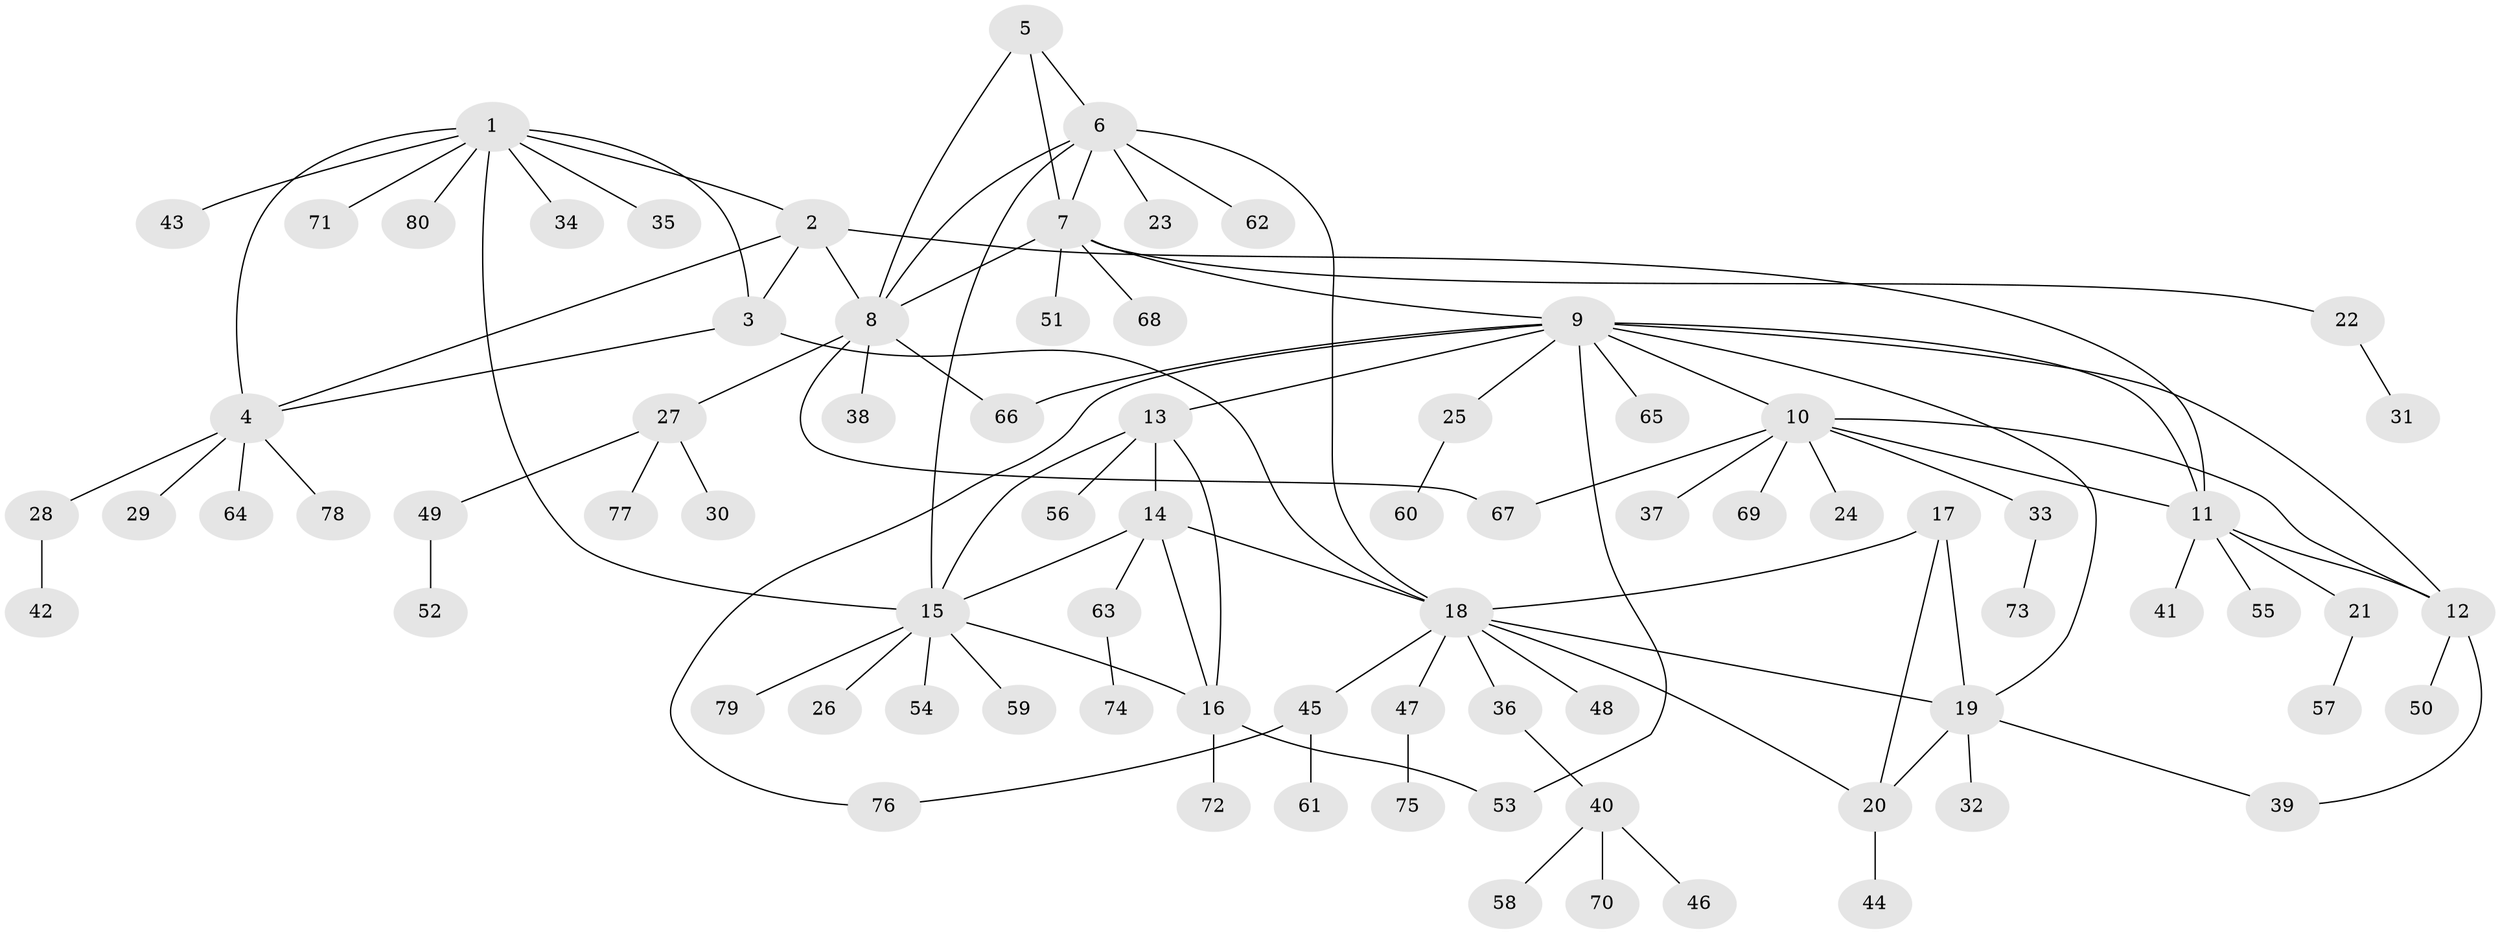 // coarse degree distribution, {7: 0.034482758620689655, 5: 0.034482758620689655, 6: 0.06896551724137931, 11: 0.017241379310344827, 4: 0.034482758620689655, 3: 0.06896551724137931, 10: 0.017241379310344827, 2: 0.13793103448275862, 12: 0.017241379310344827, 1: 0.5689655172413793}
// Generated by graph-tools (version 1.1) at 2025/42/03/06/25 10:42:12]
// undirected, 80 vertices, 105 edges
graph export_dot {
graph [start="1"]
  node [color=gray90,style=filled];
  1;
  2;
  3;
  4;
  5;
  6;
  7;
  8;
  9;
  10;
  11;
  12;
  13;
  14;
  15;
  16;
  17;
  18;
  19;
  20;
  21;
  22;
  23;
  24;
  25;
  26;
  27;
  28;
  29;
  30;
  31;
  32;
  33;
  34;
  35;
  36;
  37;
  38;
  39;
  40;
  41;
  42;
  43;
  44;
  45;
  46;
  47;
  48;
  49;
  50;
  51;
  52;
  53;
  54;
  55;
  56;
  57;
  58;
  59;
  60;
  61;
  62;
  63;
  64;
  65;
  66;
  67;
  68;
  69;
  70;
  71;
  72;
  73;
  74;
  75;
  76;
  77;
  78;
  79;
  80;
  1 -- 2;
  1 -- 3;
  1 -- 4;
  1 -- 15;
  1 -- 34;
  1 -- 35;
  1 -- 43;
  1 -- 71;
  1 -- 80;
  2 -- 3;
  2 -- 4;
  2 -- 8;
  2 -- 11;
  3 -- 4;
  3 -- 18;
  4 -- 28;
  4 -- 29;
  4 -- 64;
  4 -- 78;
  5 -- 6;
  5 -- 7;
  5 -- 8;
  6 -- 7;
  6 -- 8;
  6 -- 15;
  6 -- 18;
  6 -- 23;
  6 -- 62;
  7 -- 8;
  7 -- 9;
  7 -- 22;
  7 -- 51;
  7 -- 68;
  8 -- 27;
  8 -- 38;
  8 -- 66;
  8 -- 67;
  9 -- 10;
  9 -- 11;
  9 -- 12;
  9 -- 13;
  9 -- 19;
  9 -- 25;
  9 -- 53;
  9 -- 65;
  9 -- 66;
  9 -- 76;
  10 -- 11;
  10 -- 12;
  10 -- 24;
  10 -- 33;
  10 -- 37;
  10 -- 67;
  10 -- 69;
  11 -- 12;
  11 -- 21;
  11 -- 41;
  11 -- 55;
  12 -- 39;
  12 -- 50;
  13 -- 14;
  13 -- 15;
  13 -- 16;
  13 -- 56;
  14 -- 15;
  14 -- 16;
  14 -- 18;
  14 -- 63;
  15 -- 16;
  15 -- 26;
  15 -- 54;
  15 -- 59;
  15 -- 79;
  16 -- 53;
  16 -- 72;
  17 -- 18;
  17 -- 19;
  17 -- 20;
  18 -- 19;
  18 -- 20;
  18 -- 36;
  18 -- 45;
  18 -- 47;
  18 -- 48;
  19 -- 20;
  19 -- 32;
  19 -- 39;
  20 -- 44;
  21 -- 57;
  22 -- 31;
  25 -- 60;
  27 -- 30;
  27 -- 49;
  27 -- 77;
  28 -- 42;
  33 -- 73;
  36 -- 40;
  40 -- 46;
  40 -- 58;
  40 -- 70;
  45 -- 61;
  45 -- 76;
  47 -- 75;
  49 -- 52;
  63 -- 74;
}
